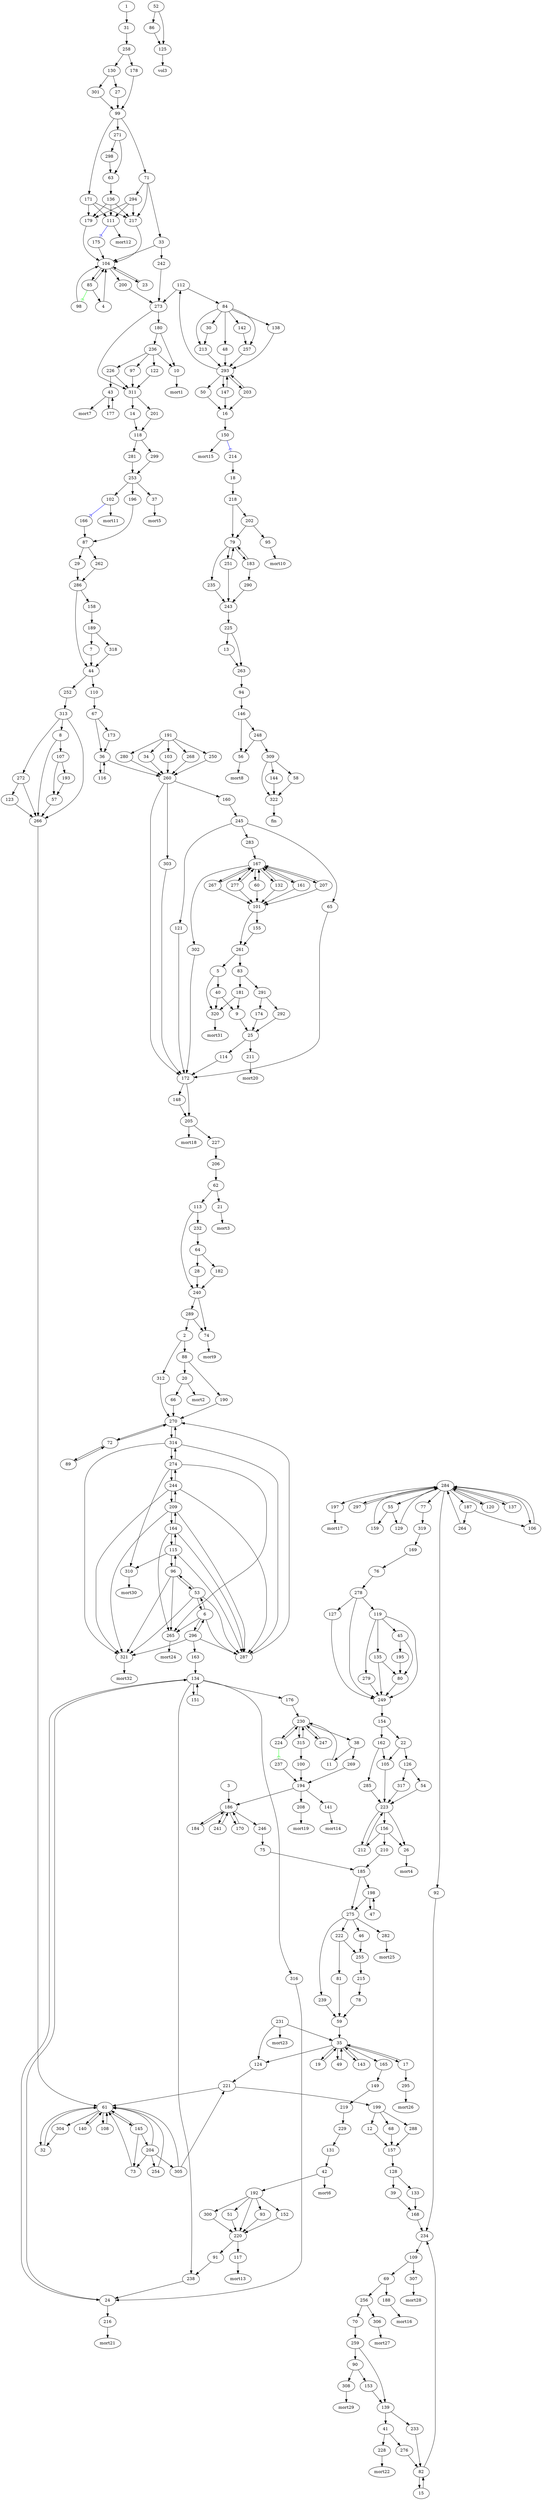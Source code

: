 digraph {
  1 -> { 31 }
  2 -> { 312 88 }
  3 -> { 186 }
  4 -> { 104 }
  5 -> { 40 320 }
  6 -> { 296 287 265 53 }
  7 -> { 44 }
  8 -> { 107 266 }
  9 -> { 25 }
  10 -> { mort1 }
  11 -> { 230 }
  12 -> { 157 }
  13 -> { 263 }
  14 -> { 118 }
  15 -> { 82 }
  16 -> { 150 }
  17 -> { 295 35 }
  18 -> { 218 }
  19 -> { 35 }
  20 -> { 66 mort2 }
  21 -> { mort3 }
  22 -> { 126 105 }
  23 -> { 104 }
  24 -> { 134 216 }
  25 -> { 211 114 }
  26 -> { mort4 }
  27 -> { 99 }
  28 -> { 240 }
  29 -> { 286 }
  30 -> { 213 }
  31 -> { 258 }
  32 -> { 61 }
  33 -> { 242 104 }
  34 -> { 260 }
  35 -> { 165 49 143 17 124 19 }
  36 -> { 116 260 }
  37 -> { mort5 }
  38 -> { 269 11 }
  39 -> { 168 }
  40 -> { 9 320 }
  41 -> { 276 228 }
  42 -> { 192 mort6 }
  43 -> { 177 mort7 }
  44 -> { 110 252 }
  45 -> { 195 80 }
  46 -> { 255 }
  47 -> { 198 }
  48 -> { 293 }
  49 -> { 35 }
  50 -> { 16 }
  51 -> { 220 }
  52 -> { 86 125 }
  53 -> { 287 6 321 96 }
  54 -> { 223 }
  55 -> { 159 129 }
  56 -> { mort8 }
  57 -> { 266 }
  58 -> { 322 }
  59 -> { 35 }
  60 -> { 167 101 }
  61 -> { 32 304 140 108 145 }
  62 -> { 113 21 }
  63 -> { 136 }
  64 -> { 28 182 }
  65 -> { 172 }
  66 -> { 270 }
  67 -> { 173 36 }
  68 -> { 157 }
  69 -> { 256 188 }
  70 -> { 259 }
  71 -> { 294 33 217 }
  72 -> { 270 }
  73 -> { 61 }
  74 -> { mort9 }
  75 -> { 185 }
  76 -> { 278 }
  77 -> { 319 }
  78 -> { 59 }
  79 -> { 183 235 251 }
  80 -> { 249 }
  81 -> { 59 }
  82 -> { 234 15 }
  83 -> { 291 181 }
  84 -> { 257 48 213 138 30 142 }
  85 -> { 4 104 }
  86 -> { 125 }
  87 -> { 29 262 }
  88 -> { 190 20 }
  89 -> { 72 }
  90 -> { 308 153 }
  91 -> { 238 }
  92 -> { 234 }
  93 -> { 220 }
  94 -> { 146 }
  95 -> { mort10 }
  96 -> { 53 265 321 115 }
  97 -> { 311 }
  98 -> { 104 }
  99 -> { 71 171 271 }
  100 -> { 194 }
  101 -> { 155 261 }
  102 -> { mort11 }
  103 -> { 260 }
  104 -> { 85 23 200 }
  105 -> { 223 }
  106 -> { 284 }
  107 -> { 57 193 }
  108 -> { 61 }
  109 -> { 307 69 }
  110 -> { 67 }
  111 -> { mort12 }
  112 -> { 273 84 }
  113 -> { 232 240 }
  114 -> { 172 }
  115 -> { 287 96 310 164 }
  116 -> { 36 }
  117 -> { mort13 }
  118 -> { 281 299 }
  119 -> { 249 45 279 135 }
  120 -> { 284 }
  121 -> { 172 }
  122 -> { 311 }
  123 -> { 266 }
  124 -> { 221 }
  125 -> { vol3 } # N°125 du volume 3
  126 -> { 54 317 }
  127 -> { 249 }
  128 -> { 133 39 }
  129 -> { 284 }
  130 -> { 301 27 }
  131 -> { 42 }
  132 -> { 101 167 }
  133 -> { 168 }
  134 -> { 24 176 316 238 }
  135 -> { 80 249 }
  136 -> { 217 111 179 }
  137 -> { 284 }
  138 -> { 293 }
  139 -> { 41 233 }
  140 -> { 61 }
  141 -> { mort14 }
  142 -> { 257 }
  143 -> { 35 }
  144 -> { 322 }
  145 -> { 73 204 61 }
  146 -> { 248 56 }
  147 -> { 16 293 }
  148 -> { 205 }
  149 -> { 219 }
  150 -> { mort15 }
  151 -> { 134 }
  152 -> { 220 }
  153 -> { 139 }
  154 -> { 22 162 }
  155 -> { 261 }
  156 -> { 210 212 26 }
  157 -> { 128 }
  158 -> { 189 }
  159 -> { 284 }
  160 -> { 245 }
  161 -> { 101 167 }
  162 -> { 285 105 }
  163 -> { 134 }
  164 -> { 115 265 287 209 }  
  165 -> { 149 }
  166 -> { 87 }
  167 -> { 132 161 207 267 60 277 302 }
  168 -> { 234 }
  169 -> { 76 }
  170 -> { 186 }
  171 -> { 217 111 179 }
  172 -> { 205 148 }
  173 -> { 36 }
  174 -> { 25 }
  175 -> { 104 }
  176 -> { 230 }
  177 -> { 43 } # retour paragraphe précédent
  178 -> { 99 }
  179 -> { 104 }
  180 -> { 10 236 }
  181 -> { 9 320 }
  182 -> { 240 }
  183 -> { 290 79 }
  184 -> { 186 }
  185 -> { 198 275 }
  186 -> { 241 170 184 246 }
  187 -> { 264 106 }
  188 -> { mort16 }
  189 -> { 318 7 }
  190 -> { 270 }
  191 -> { 268 103 250 280 34 }
  192 -> { 300 93 51 152 220 }
  193 -> { 57 }
  194 -> { 141 186 208 }
  195 -> { 80 }
  196 -> { 87 }
  197 -> { mort17 }
  198 -> { 47 275 }
  199 -> { 12 288 68 }
  200 -> { 273 }
  201 -> { 118 }
  202 -> { 95 79 }
  203 -> { 16 293 }
  204 -> { 254 305 73 61 }
  205 -> { 227 mort18 }
  206 -> { 62 }
  207 -> { 101 167 }
  208 -> { mort19 }
  209 -> { 321 287 164 244 }
  210 -> { 185 }
  211 -> { mort20 }
  212 -> { 223 }
  213 -> { 293 }
  214 -> { 18 }
  215 -> { 78 }
  216 -> { mort21 }
  217 -> { 104 }
  218 -> { 79 202 }
  219 -> { 229 }
  220 -> { 91 117 }
  221 -> { 199 61 }
  222 -> { 81 255 }
  223 -> { 26 212 156 }
  224 -> { 230 }
  225 -> { 13 263 }
  226 -> { 43 311 }
  227 -> { 206 }
  228 -> { mort22 }
  229 -> { 131 }
  230 -> { 38 315 224 }
  231 -> { 35 124 mort23 }
  232 -> { 64 }
  233 -> { 82 }
  234 -> { 109 }
  235 -> { 243 }
  236 -> { 10 122 97 226 }
  237 -> { 194 }
  238 -> { 24 }
  239 -> { 59 }
  240 -> { 74 }
  241 -> { 186 }
  242 -> { 273 }
  243 -> { 225 }
  244 -> { 321 209 287 274 }
  245 -> { 283 65 121 }
  246 -> { 75 }
  247 -> { 230 }
  248 -> { 56 309 }
  249 -> { 154 }
  250 -> { 260 }
  251 -> { 79 243 }
  252 -> { 313 }
  253 -> { 37 196 102 }
  254 -> { 61 }
  255 -> { 215 }
  256 -> { 306 70 }
  257 -> { 293 }
  258 -> { 130 178 }
  259 -> { 90 139 }
  260 -> { 160 303 172 }
  261 -> { 83 5 }
  262 -> { 286 }
  263 -> { 94 }
  264 -> { 284 }
  265 -> { mort24 }
  266 -> { 61 }
  267 -> { 101 167 }
  268 -> { 260 }
  269 -> { 194 }
  270 -> { 72 314 }
  271 -> { 63 298 }
  272 -> { 123 266 }
  273 -> { 180 311 }
  274 -> { 244 310 265 314 }
  275 -> { 46 222 282 239 }
  276 -> { 82 }
  277 -> { 101 167 }
  278 -> { 127 249 119 }
  279 -> { 249 }
  280 -> { 260 }
  281 -> { 253 }
  282 -> { mort25 }
  283 -> { 167 }
  284 -> { 197 92 137 120 55 187 297 106 77 }
  285 -> { 223 }
  286 -> { 158 44 }
  287 -> { 270 }
  288 -> { 157 }
  289 -> { 2 74 }
  290 -> { 243 }
  291 -> { 292 174 }
  292 -> { 25 }
  293 -> { 50 147 203 112 }
  294 -> { 217 111 179 }
  295 -> { mort26 }
  296 -> { 287 321 163 6 }
  297 -> { 284 }
  298 -> { 63 }
  299 -> { 253 }
  300 -> { 220 }
  301 -> { 99 }
  302 -> { 172 }
  303 -> { 172 }
  304 -> { 32 }
  305 -> { 221 61 }
  306 -> { mort27 }
  307 -> { mort28 }
  308 -> { mort29 }
  309 -> { 144 58 322 }
  310 -> { mort30 }
  311 -> { 201 14 }
  312 -> { 270 }
  313 -> { 272 8 266 }
  314 -> { 287 321 274 270 }
  315 -> { 230 100 }
  316 -> { 24 }
  317 -> { 223 }
  318 -> { 44 }
  319 -> { 169 }
  320 -> { mort31 }
  321 -> { mort32 }
  322 -> { fin }

  subgraph easter_eggs {
    52 86 125 vol3
  }

  subgraph chemins_caches {
    subgraph carnet_antinoma { # 17
      72 -> 89
      134 -> 151
      230 -> 247
    }

    240 -> 289
  }

  subgraph magie {
    edge [ arrowhead = icurve ]
    
    subgraph etincelle { # 8
      edge [ color = red ]

      # TODO
    }

    subgraph parapluie { # 64
      edge [ color = blue ]

      102 -> 166
      111 -> 175
      150 -> 214
    }

    subgraph ouverture { # 13
      edge [ color = green ]

      85 -> 98
      224 -> 237
    }

    subgraph dissolution { # 88
      edge [ color = brown ]

      # TODO
    }
  }
}

